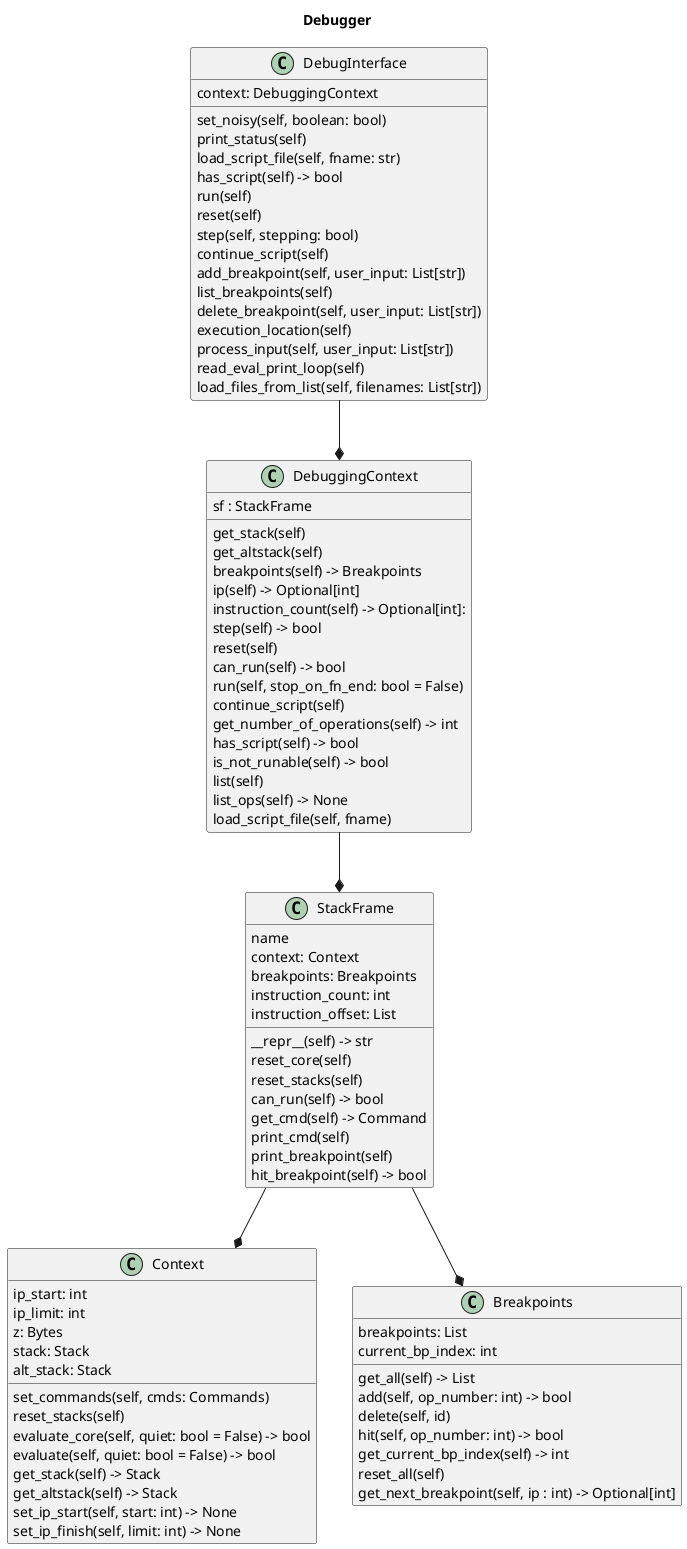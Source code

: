 @startuml debuuger
title Debugger

class DebugInterface {
    context: DebuggingContext

    set_noisy(self, boolean: bool)
    print_status(self)
    load_script_file(self, fname: str)
    has_script(self) -> bool
    run(self)
    reset(self)
    step(self, stepping: bool)
    continue_script(self)
    add_breakpoint(self, user_input: List[str])
    list_breakpoints(self)
    delete_breakpoint(self, user_input: List[str])
    execution_location(self)
    process_input(self, user_input: List[str])
    read_eval_print_loop(self)
    load_files_from_list(self, filenames: List[str])
}

class DebuggingContext {
    sf : StackFrame

    get_stack(self)
    get_altstack(self)
    breakpoints(self) -> Breakpoints
    ip(self) -> Optional[int]
    instruction_count(self) -> Optional[int]:
    step(self) -> bool
    reset(self)
    can_run(self) -> bool
    run(self, stop_on_fn_end: bool = False)
    continue_script(self)
    get_number_of_operations(self) -> int
    has_script(self) -> bool
    is_not_runable(self) -> bool
    list(self)
    list_ops(self) -> None
    load_script_file(self, fname)
}


DebugInterface -down-* DebuggingContext

class StackFrame {
    name
    context: Context
    breakpoints: Breakpoints
    instruction_count: int
    instruction_offset: List

    __repr__(self) -> str
    reset_core(self)
    reset_stacks(self)
    can_run(self) -> bool
    get_cmd(self) -> Command
    print_cmd(self)
    print_breakpoint(self)
    hit_breakpoint(self) -> bool
}

DebuggingContext -down-* StackFrame


class Context {
    ip_start: int
    ip_limit: int
    z: Bytes
    stack: Stack
    alt_stack: Stack

    set_commands(self, cmds: Commands)
    reset_stacks(self)
    evaluate_core(self, quiet: bool = False) -> bool
    evaluate(self, quiet: bool = False) -> bool
    get_stack(self) -> Stack
    get_altstack(self) -> Stack
    set_ip_start(self, start: int) -> None
    set_ip_finish(self, limit: int) -> None
}

class Breakpoints {
    breakpoints: List
    current_bp_index: int

    get_all(self) -> List
    add(self, op_number: int) -> bool
    delete(self, id)
    hit(self, op_number: int) -> bool
    get_current_bp_index(self) -> int
    reset_all(self)
    get_next_breakpoint(self, ip : int) -> Optional[int]
}

StackFrame -down-* Context
StackFrame -down-* Breakpoints

@enduml